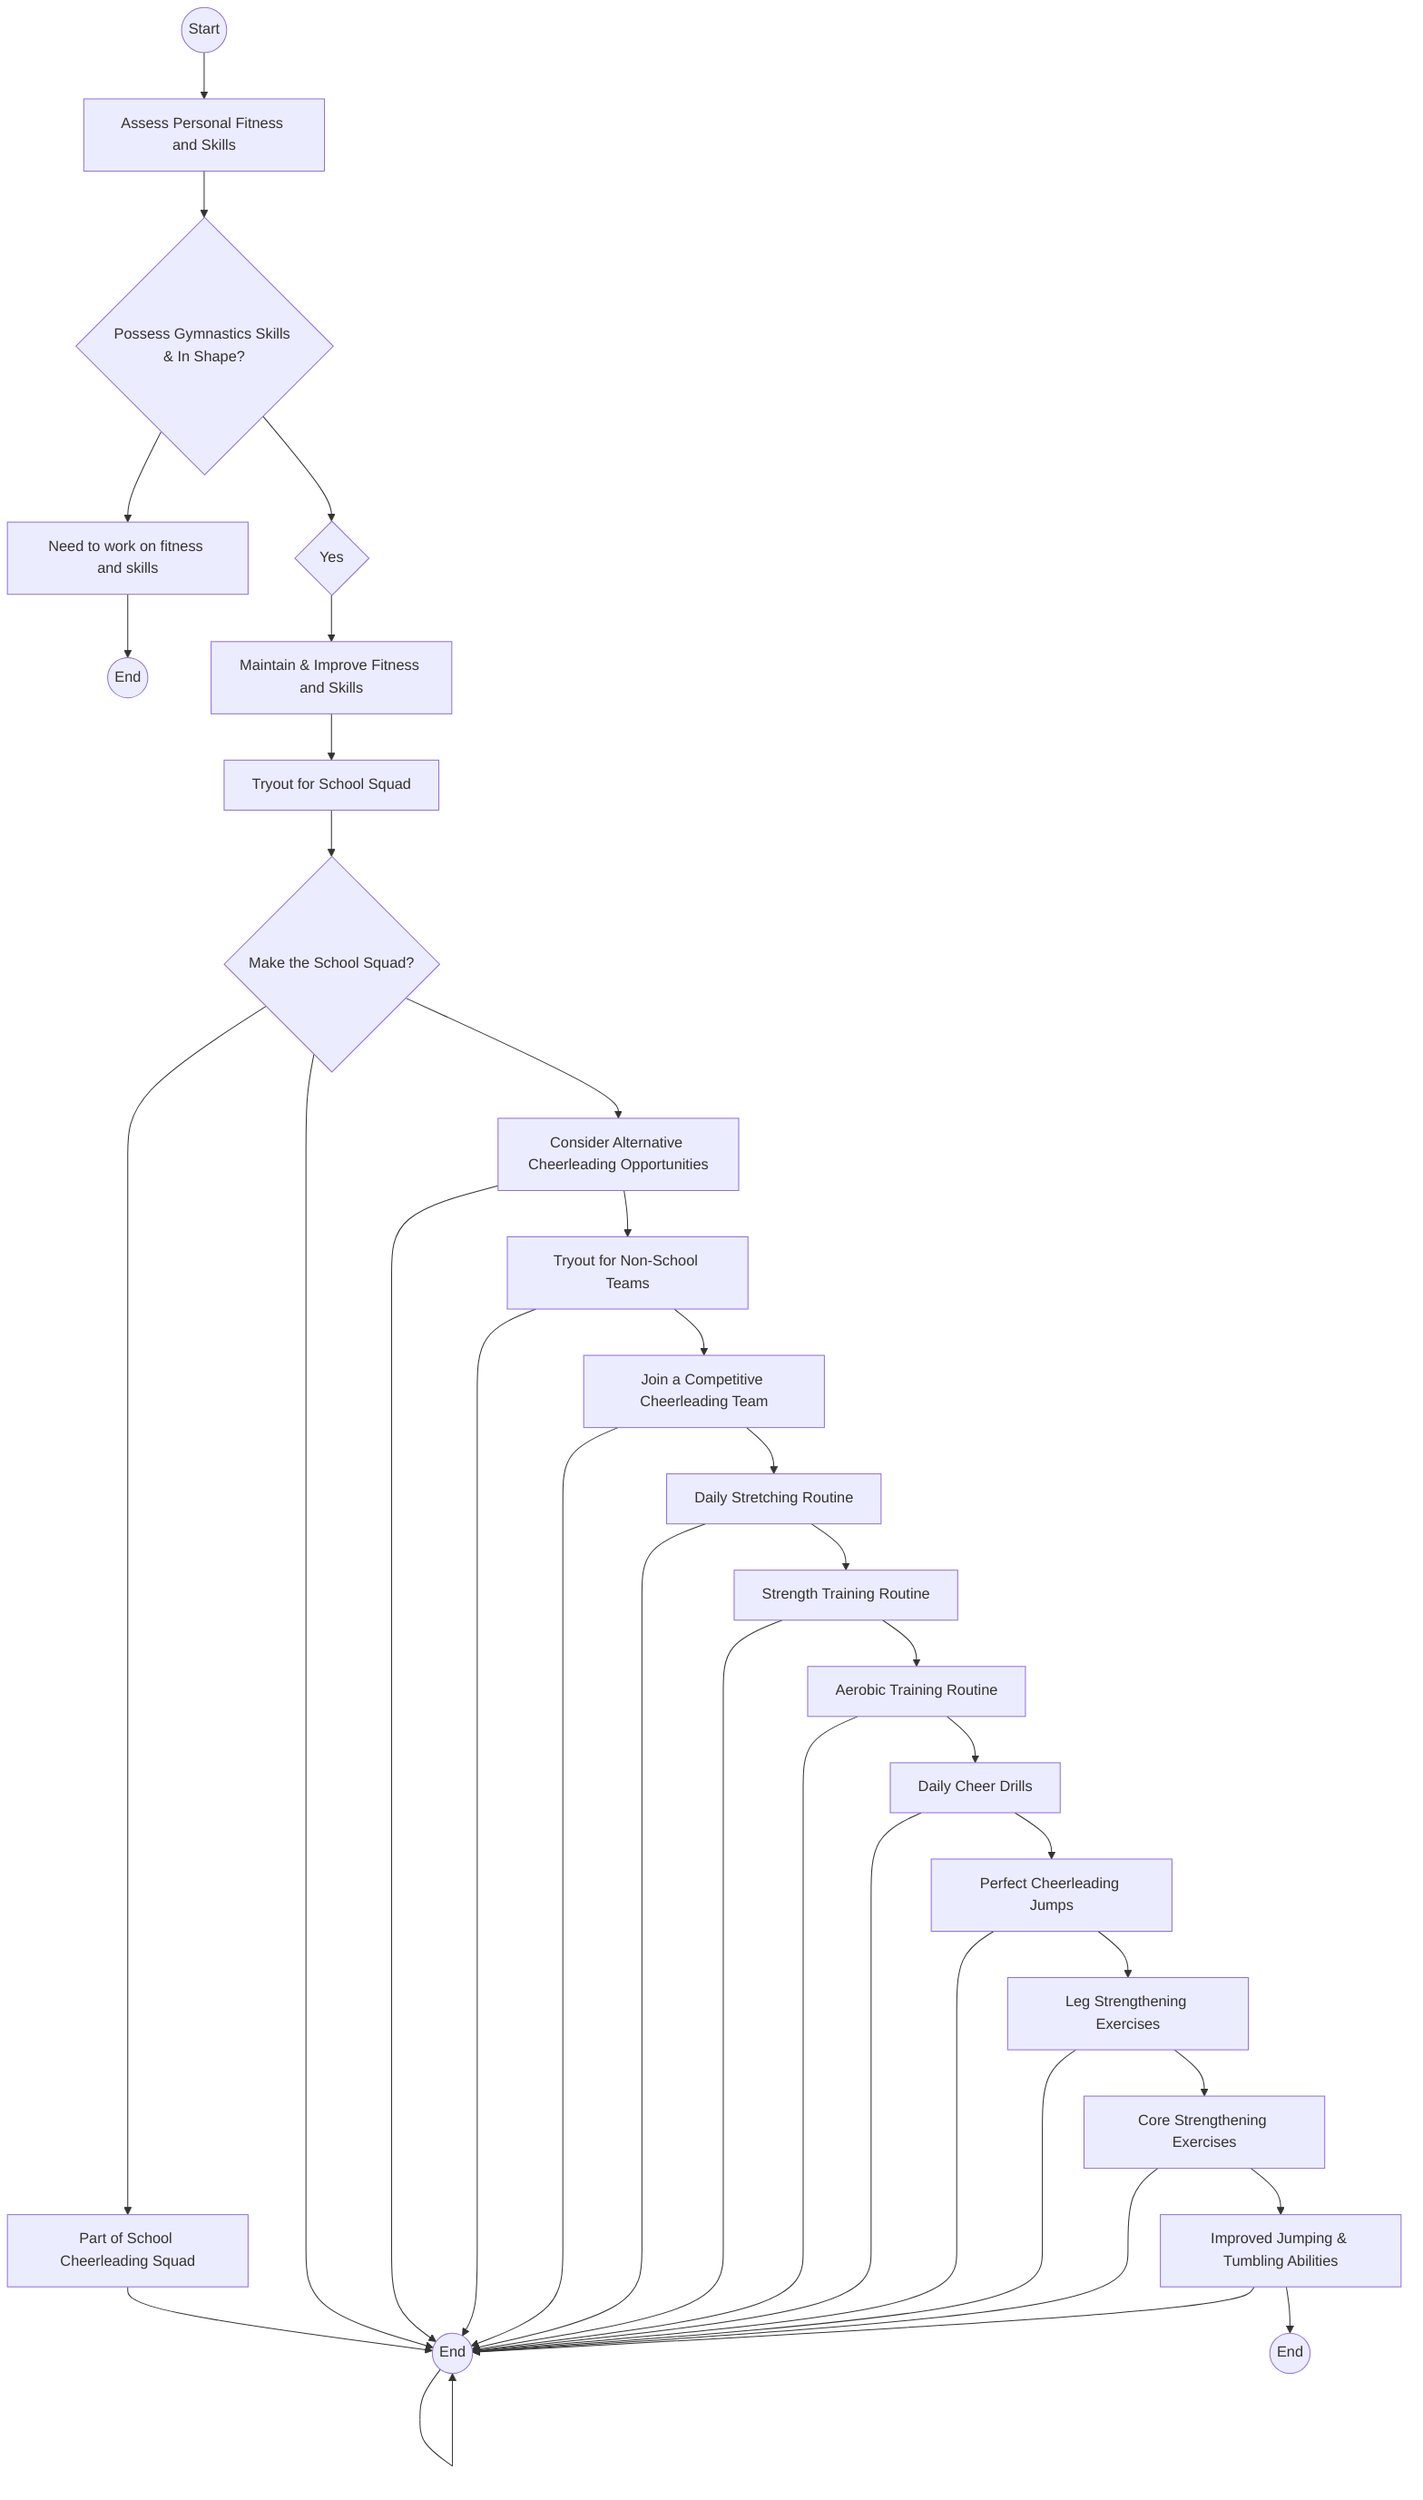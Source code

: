 flowchart TD
    A((Start)) --> B[Assess Personal Fitness and Skills]
    B --> C{Possess Gymnastics Skills & In Shape?}
    C --> D{Yes}
    C --> G[Need to work on fitness and skills]
    G --> H((End))
    D --> E[Maintain & Improve Fitness and Skills]
    E --> F[Tryout for School Squad]
    F --> I{Make the School Squad?}
    I --> J[Part of School Cheerleading Squad]
    J --> K((End))
    I --> L[Consider Alternative Cheerleading Opportunities]
    L --> M[Tryout for Non-School Teams]
    M --> N[Join a Competitive Cheerleading Team]
    N --> O[Daily Stretching Routine]
    O --> P[Strength Training Routine]
    P --> Q[Aerobic Training Routine]
    Q --> R[Daily Cheer Drills]
    R --> S[Perfect Cheerleading Jumps]
    S --> T[Leg Strengthening Exercises]
    T --> U[Core Strengthening Exercises]
    U --> V[Improved Jumping & Tumbling Abilities]
    V --> W((End))
    I --> K
    L --> K
    M --> K
    N --> K
    O --> K
    P --> K
    Q --> K
    R --> K
    S --> K
    T --> K
    U --> K
    V --> K
    K --> K((End))